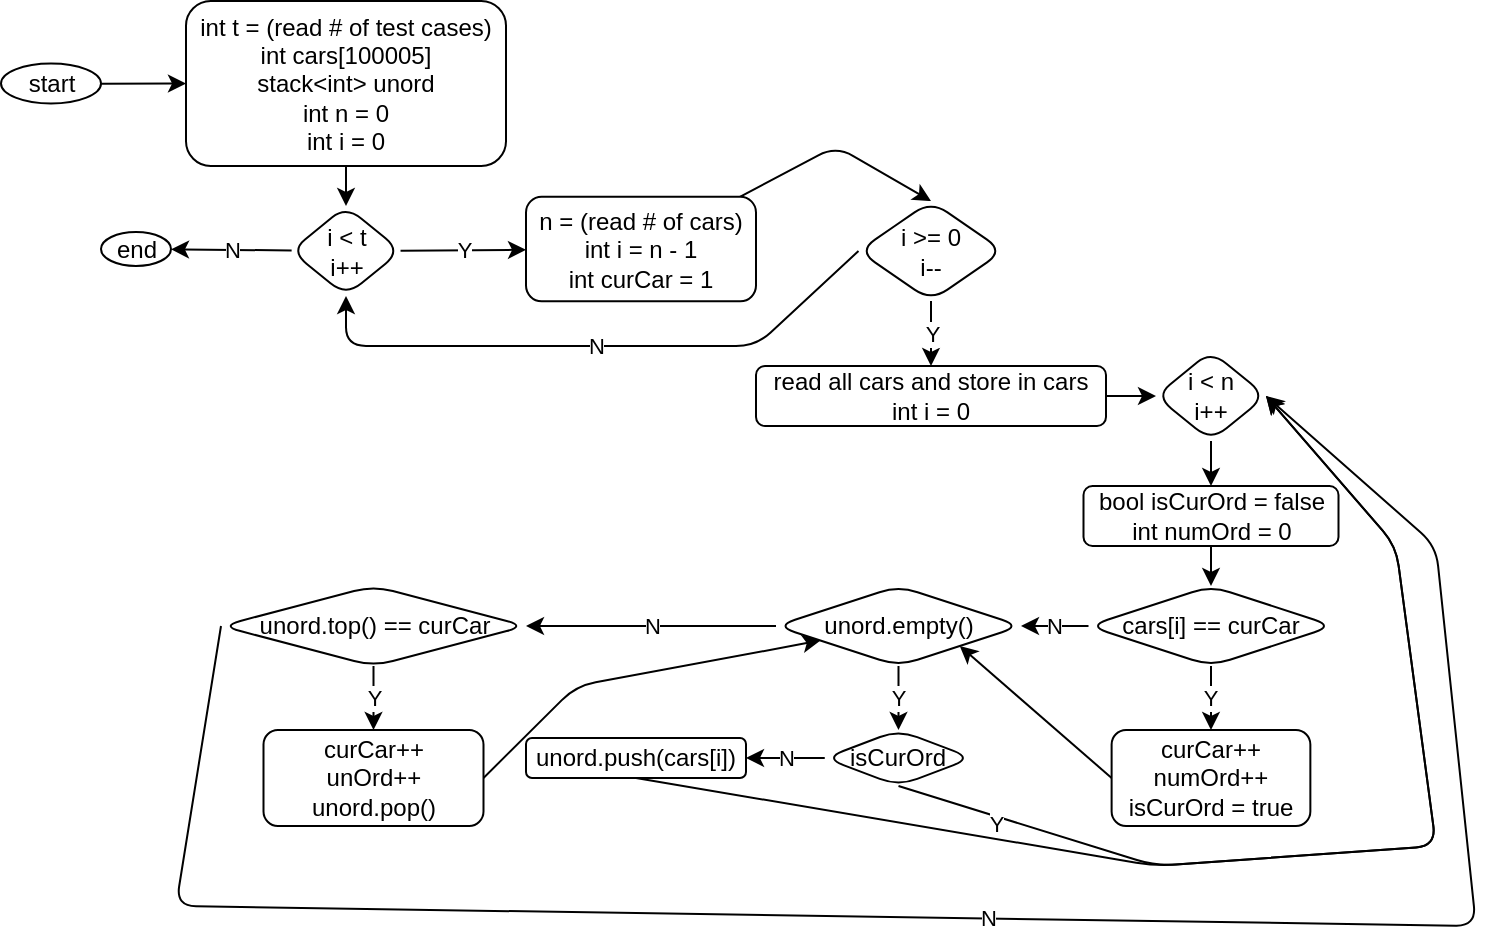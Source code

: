 <mxfile>
    <diagram id="lCf1yyMO4-MEwMU5vZnN" name="main">
        <mxGraphModel dx="969" dy="568" grid="1" gridSize="10" guides="1" tooltips="1" connect="1" arrows="1" fold="1" page="1" pageScale="1" pageWidth="850" pageHeight="1100" math="0" shadow="0">
            <root>
                <mxCell id="0"/>
                <mxCell id="1" parent="0"/>
                <mxCell id="4" value="" style="edgeStyle=none;html=1;" parent="1" source="2" target="3" edge="1">
                    <mxGeometry relative="1" as="geometry"/>
                </mxCell>
                <mxCell id="2" value="start" style="ellipse;whiteSpace=wrap;html=1;" parent="1" vertex="1">
                    <mxGeometry x="82.5" y="58.75" width="50" height="20" as="geometry"/>
                </mxCell>
                <mxCell id="8" value="" style="edgeStyle=none;html=1;" parent="1" source="3" target="7" edge="1">
                    <mxGeometry relative="1" as="geometry"/>
                </mxCell>
                <mxCell id="3" value="int t = (read # of test cases)&lt;br&gt;int cars[100005]&lt;br&gt;stack&amp;lt;int&amp;gt; unord&lt;br&gt;int n = 0&lt;br&gt;int i = 0" style="rounded=1;whiteSpace=wrap;html=1;" parent="1" vertex="1">
                    <mxGeometry x="175" y="27.5" width="160" height="82.5" as="geometry"/>
                </mxCell>
                <mxCell id="10" value="Y" style="edgeStyle=none;html=1;" parent="1" source="7" target="9" edge="1">
                    <mxGeometry relative="1" as="geometry"/>
                </mxCell>
                <mxCell id="13" value="N" style="edgeStyle=none;html=1;" parent="1" source="7" target="12" edge="1">
                    <mxGeometry relative="1" as="geometry"/>
                </mxCell>
                <mxCell id="7" value="i &amp;lt; t&lt;br&gt;i++" style="rhombus;whiteSpace=wrap;html=1;rounded=1;" parent="1" vertex="1">
                    <mxGeometry x="227.5" y="130" width="55" height="45" as="geometry"/>
                </mxCell>
                <mxCell id="17" value="" style="edgeStyle=none;html=1;entryX=0.5;entryY=0;entryDx=0;entryDy=0;" parent="1" source="9" target="16" edge="1">
                    <mxGeometry relative="1" as="geometry">
                        <Array as="points">
                            <mxPoint x="500" y="100"/>
                        </Array>
                    </mxGeometry>
                </mxCell>
                <mxCell id="9" value="n = (read # of cars)&lt;br&gt;int i = n - 1&lt;br&gt;int curCar = 1" style="whiteSpace=wrap;html=1;rounded=1;" parent="1" vertex="1">
                    <mxGeometry x="345" y="125.38" width="115" height="52.25" as="geometry"/>
                </mxCell>
                <mxCell id="12" value="end" style="ellipse;whiteSpace=wrap;html=1;" parent="1" vertex="1">
                    <mxGeometry x="132.5" y="143" width="35" height="17" as="geometry"/>
                </mxCell>
                <mxCell id="18" value="N" style="edgeStyle=none;html=1;exitX=0;exitY=0.5;exitDx=0;exitDy=0;entryX=0.5;entryY=1;entryDx=0;entryDy=0;" parent="1" source="16" target="7" edge="1">
                    <mxGeometry relative="1" as="geometry">
                        <Array as="points">
                            <mxPoint x="460" y="200"/>
                            <mxPoint x="255" y="200"/>
                        </Array>
                    </mxGeometry>
                </mxCell>
                <mxCell id="20" value="Y" style="edgeStyle=none;html=1;" edge="1" parent="1" source="16" target="19">
                    <mxGeometry relative="1" as="geometry"/>
                </mxCell>
                <mxCell id="16" value="i &amp;gt;= 0&lt;br&gt;i--" style="rhombus;whiteSpace=wrap;html=1;rounded=1;" parent="1" vertex="1">
                    <mxGeometry x="511.25" y="127.5" width="72.5" height="50" as="geometry"/>
                </mxCell>
                <mxCell id="23" value="" style="edgeStyle=none;html=1;" edge="1" parent="1" source="19" target="22">
                    <mxGeometry relative="1" as="geometry"/>
                </mxCell>
                <mxCell id="19" value="read all cars and store in cars&lt;br&gt;int i = 0" style="whiteSpace=wrap;html=1;rounded=1;" vertex="1" parent="1">
                    <mxGeometry x="460" y="210" width="175" height="30" as="geometry"/>
                </mxCell>
                <mxCell id="29" value="" style="edgeStyle=none;html=1;entryX=0.5;entryY=0;entryDx=0;entryDy=0;" edge="1" parent="1" source="22" target="38">
                    <mxGeometry relative="1" as="geometry"/>
                </mxCell>
                <mxCell id="22" value="i &amp;lt; n&lt;br&gt;i++" style="rhombus;whiteSpace=wrap;html=1;rounded=1;" vertex="1" parent="1">
                    <mxGeometry x="660" y="202.5" width="55" height="45" as="geometry"/>
                </mxCell>
                <mxCell id="31" value="Y" style="edgeStyle=none;html=1;" edge="1" parent="1" source="28" target="30">
                    <mxGeometry relative="1" as="geometry"/>
                </mxCell>
                <mxCell id="33" value="N" style="edgeStyle=none;html=1;" edge="1" parent="1" source="28" target="32">
                    <mxGeometry relative="1" as="geometry"/>
                </mxCell>
                <mxCell id="28" value="cars[i] == curCar" style="rhombus;whiteSpace=wrap;html=1;rounded=1;" vertex="1" parent="1">
                    <mxGeometry x="626.25" y="320" width="122.5" height="40" as="geometry"/>
                </mxCell>
                <mxCell id="41" style="edgeStyle=none;html=1;exitX=0;exitY=0.5;exitDx=0;exitDy=0;entryX=1;entryY=1;entryDx=0;entryDy=0;" edge="1" parent="1" source="30" target="32">
                    <mxGeometry relative="1" as="geometry"/>
                </mxCell>
                <mxCell id="30" value="curCar++&lt;br&gt;numOrd++&lt;br&gt;isCurOrd = true" style="whiteSpace=wrap;html=1;rounded=1;" vertex="1" parent="1">
                    <mxGeometry x="637.81" y="392" width="99.37" height="48" as="geometry"/>
                </mxCell>
                <mxCell id="37" value="Y" style="edgeStyle=none;html=1;" edge="1" parent="1" source="32" target="36">
                    <mxGeometry relative="1" as="geometry"/>
                </mxCell>
                <mxCell id="49" value="N" style="edgeStyle=none;html=1;" edge="1" parent="1" source="32" target="48">
                    <mxGeometry relative="1" as="geometry"/>
                </mxCell>
                <mxCell id="32" value="unord.empty()" style="rhombus;whiteSpace=wrap;html=1;rounded=1;" vertex="1" parent="1">
                    <mxGeometry x="470" y="320" width="122.5" height="40" as="geometry"/>
                </mxCell>
                <mxCell id="56" value="N" style="edgeStyle=none;html=1;exitX=0;exitY=0.5;exitDx=0;exitDy=0;entryX=1;entryY=0.5;entryDx=0;entryDy=0;" edge="1" parent="1" source="36" target="42">
                    <mxGeometry relative="1" as="geometry"/>
                </mxCell>
                <mxCell id="57" style="edgeStyle=none;html=1;exitX=0.5;exitY=1;exitDx=0;exitDy=0;entryX=1;entryY=0.5;entryDx=0;entryDy=0;" edge="1" parent="1" source="36" target="22">
                    <mxGeometry relative="1" as="geometry">
                        <Array as="points">
                            <mxPoint x="660" y="460"/>
                            <mxPoint x="800" y="450"/>
                            <mxPoint x="780" y="300"/>
                        </Array>
                    </mxGeometry>
                </mxCell>
                <mxCell id="58" value="Y" style="edgeLabel;html=1;align=center;verticalAlign=middle;resizable=0;points=[];" vertex="1" connectable="0" parent="57">
                    <mxGeometry x="-0.802" y="-3" relative="1" as="geometry">
                        <mxPoint as="offset"/>
                    </mxGeometry>
                </mxCell>
                <mxCell id="36" value="isCurOrd" style="rhombus;whiteSpace=wrap;html=1;rounded=1;" vertex="1" parent="1">
                    <mxGeometry x="494.38" y="392" width="73.75" height="28" as="geometry"/>
                </mxCell>
                <mxCell id="39" style="edgeStyle=none;html=1;exitX=0.5;exitY=1;exitDx=0;exitDy=0;entryX=0.5;entryY=0;entryDx=0;entryDy=0;" edge="1" parent="1" source="38" target="28">
                    <mxGeometry relative="1" as="geometry"/>
                </mxCell>
                <mxCell id="38" value="bool isCurOrd = false&lt;br&gt;int numOrd = 0" style="whiteSpace=wrap;html=1;rounded=1;" vertex="1" parent="1">
                    <mxGeometry x="623.75" y="270" width="127.5" height="30" as="geometry"/>
                </mxCell>
                <mxCell id="59" style="edgeStyle=none;html=1;exitX=0.5;exitY=1;exitDx=0;exitDy=0;entryX=1;entryY=0.5;entryDx=0;entryDy=0;" edge="1" parent="1" source="42" target="22">
                    <mxGeometry relative="1" as="geometry">
                        <Array as="points">
                            <mxPoint x="660" y="460"/>
                            <mxPoint x="800" y="450"/>
                            <mxPoint x="780" y="300"/>
                        </Array>
                    </mxGeometry>
                </mxCell>
                <mxCell id="42" value="unord.push(cars[i])" style="whiteSpace=wrap;html=1;rounded=1;" vertex="1" parent="1">
                    <mxGeometry x="345" y="396" width="110" height="20" as="geometry"/>
                </mxCell>
                <mxCell id="51" value="Y" style="edgeStyle=none;html=1;" edge="1" parent="1" source="48" target="50">
                    <mxGeometry relative="1" as="geometry"/>
                </mxCell>
                <mxCell id="54" value="N" style="edgeStyle=none;html=1;entryX=1;entryY=0.5;entryDx=0;entryDy=0;exitX=0;exitY=0.5;exitDx=0;exitDy=0;" edge="1" parent="1" source="48" target="22">
                    <mxGeometry relative="1" as="geometry">
                        <mxPoint x="132.5" y="340" as="targetPoint"/>
                        <Array as="points">
                            <mxPoint x="170" y="480"/>
                            <mxPoint x="820" y="490"/>
                            <mxPoint x="800" y="300"/>
                        </Array>
                    </mxGeometry>
                </mxCell>
                <mxCell id="48" value="unord.top() == curCar" style="rhombus;whiteSpace=wrap;html=1;rounded=1;" vertex="1" parent="1">
                    <mxGeometry x="192.5" y="320" width="152.5" height="40" as="geometry"/>
                </mxCell>
                <mxCell id="55" style="edgeStyle=none;html=1;exitX=1;exitY=0.5;exitDx=0;exitDy=0;" edge="1" parent="1" source="50" target="32">
                    <mxGeometry relative="1" as="geometry">
                        <Array as="points">
                            <mxPoint x="370" y="370"/>
                        </Array>
                    </mxGeometry>
                </mxCell>
                <mxCell id="50" value="curCar++&lt;br&gt;unOrd++&lt;br&gt;unord.pop()" style="whiteSpace=wrap;html=1;rounded=1;" vertex="1" parent="1">
                    <mxGeometry x="213.75" y="392" width="110" height="48" as="geometry"/>
                </mxCell>
            </root>
        </mxGraphModel>
    </diagram>
</mxfile>